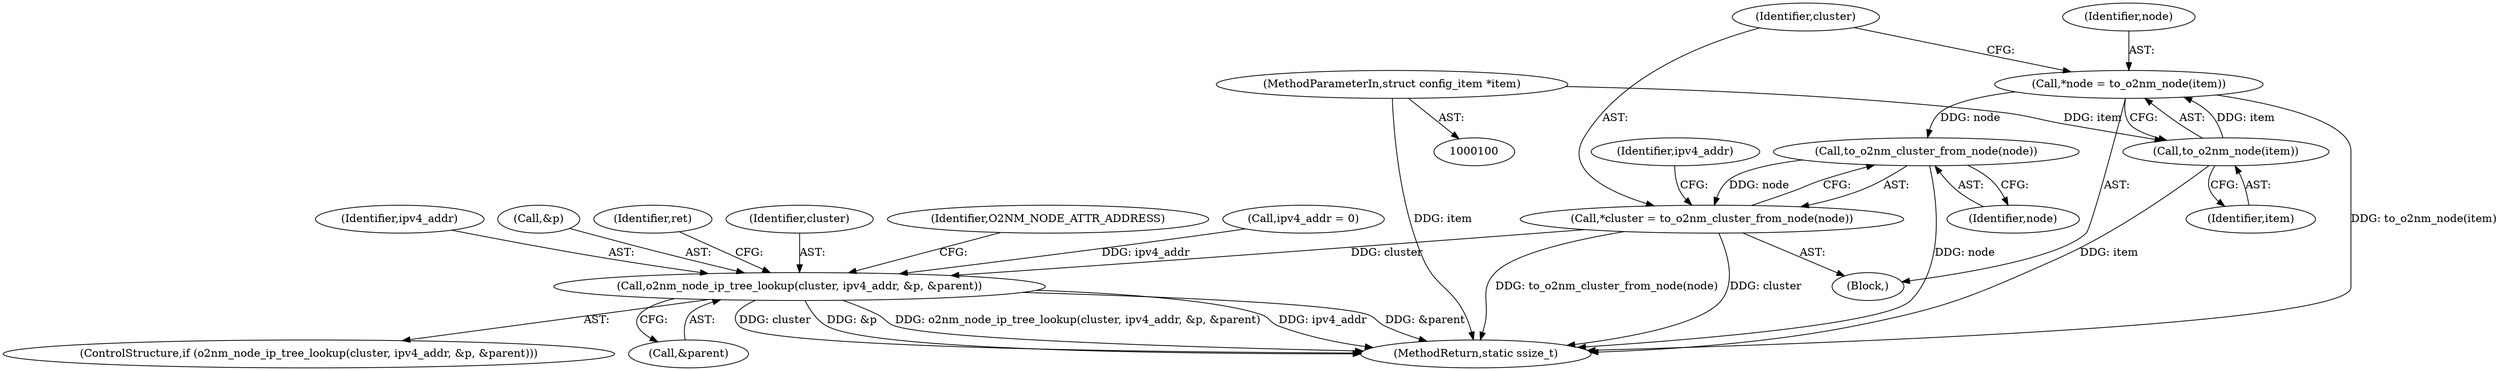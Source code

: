 digraph "0_linux_853bc26a7ea39e354b9f8889ae7ad1492ffa28d2@pointer" {
"1000106" [label="(Call,*node = to_o2nm_node(item))"];
"1000108" [label="(Call,to_o2nm_node(item))"];
"1000101" [label="(MethodParameterIn,struct config_item *item)"];
"1000113" [label="(Call,to_o2nm_cluster_from_node(node))"];
"1000111" [label="(Call,*cluster = to_o2nm_cluster_from_node(node))"];
"1000191" [label="(Call,o2nm_node_ip_tree_lookup(cluster, ipv4_addr, &p, &parent))"];
"1000104" [label="(Block,)"];
"1000111" [label="(Call,*cluster = to_o2nm_cluster_from_node(node))"];
"1000191" [label="(Call,o2nm_node_ip_tree_lookup(cluster, ipv4_addr, &p, &parent))"];
"1000122" [label="(Identifier,ipv4_addr)"];
"1000194" [label="(Call,&p)"];
"1000108" [label="(Call,to_o2nm_node(item))"];
"1000199" [label="(Identifier,ret)"];
"1000109" [label="(Identifier,item)"];
"1000107" [label="(Identifier,node)"];
"1000192" [label="(Identifier,cluster)"];
"1000205" [label="(Identifier,O2NM_NODE_ATTR_ADDRESS)"];
"1000196" [label="(Call,&parent)"];
"1000121" [label="(Call,ipv4_addr = 0)"];
"1000190" [label="(ControlStructure,if (o2nm_node_ip_tree_lookup(cluster, ipv4_addr, &p, &parent)))"];
"1000113" [label="(Call,to_o2nm_cluster_from_node(node))"];
"1000112" [label="(Identifier,cluster)"];
"1000114" [label="(Identifier,node)"];
"1000101" [label="(MethodParameterIn,struct config_item *item)"];
"1000193" [label="(Identifier,ipv4_addr)"];
"1000252" [label="(MethodReturn,static ssize_t)"];
"1000106" [label="(Call,*node = to_o2nm_node(item))"];
"1000106" -> "1000104"  [label="AST: "];
"1000106" -> "1000108"  [label="CFG: "];
"1000107" -> "1000106"  [label="AST: "];
"1000108" -> "1000106"  [label="AST: "];
"1000112" -> "1000106"  [label="CFG: "];
"1000106" -> "1000252"  [label="DDG: to_o2nm_node(item)"];
"1000108" -> "1000106"  [label="DDG: item"];
"1000106" -> "1000113"  [label="DDG: node"];
"1000108" -> "1000109"  [label="CFG: "];
"1000109" -> "1000108"  [label="AST: "];
"1000108" -> "1000252"  [label="DDG: item"];
"1000101" -> "1000108"  [label="DDG: item"];
"1000101" -> "1000100"  [label="AST: "];
"1000101" -> "1000252"  [label="DDG: item"];
"1000113" -> "1000111"  [label="AST: "];
"1000113" -> "1000114"  [label="CFG: "];
"1000114" -> "1000113"  [label="AST: "];
"1000111" -> "1000113"  [label="CFG: "];
"1000113" -> "1000252"  [label="DDG: node"];
"1000113" -> "1000111"  [label="DDG: node"];
"1000111" -> "1000104"  [label="AST: "];
"1000112" -> "1000111"  [label="AST: "];
"1000122" -> "1000111"  [label="CFG: "];
"1000111" -> "1000252"  [label="DDG: cluster"];
"1000111" -> "1000252"  [label="DDG: to_o2nm_cluster_from_node(node)"];
"1000111" -> "1000191"  [label="DDG: cluster"];
"1000191" -> "1000190"  [label="AST: "];
"1000191" -> "1000196"  [label="CFG: "];
"1000192" -> "1000191"  [label="AST: "];
"1000193" -> "1000191"  [label="AST: "];
"1000194" -> "1000191"  [label="AST: "];
"1000196" -> "1000191"  [label="AST: "];
"1000199" -> "1000191"  [label="CFG: "];
"1000205" -> "1000191"  [label="CFG: "];
"1000191" -> "1000252"  [label="DDG: &p"];
"1000191" -> "1000252"  [label="DDG: o2nm_node_ip_tree_lookup(cluster, ipv4_addr, &p, &parent)"];
"1000191" -> "1000252"  [label="DDG: ipv4_addr"];
"1000191" -> "1000252"  [label="DDG: &parent"];
"1000191" -> "1000252"  [label="DDG: cluster"];
"1000121" -> "1000191"  [label="DDG: ipv4_addr"];
}

